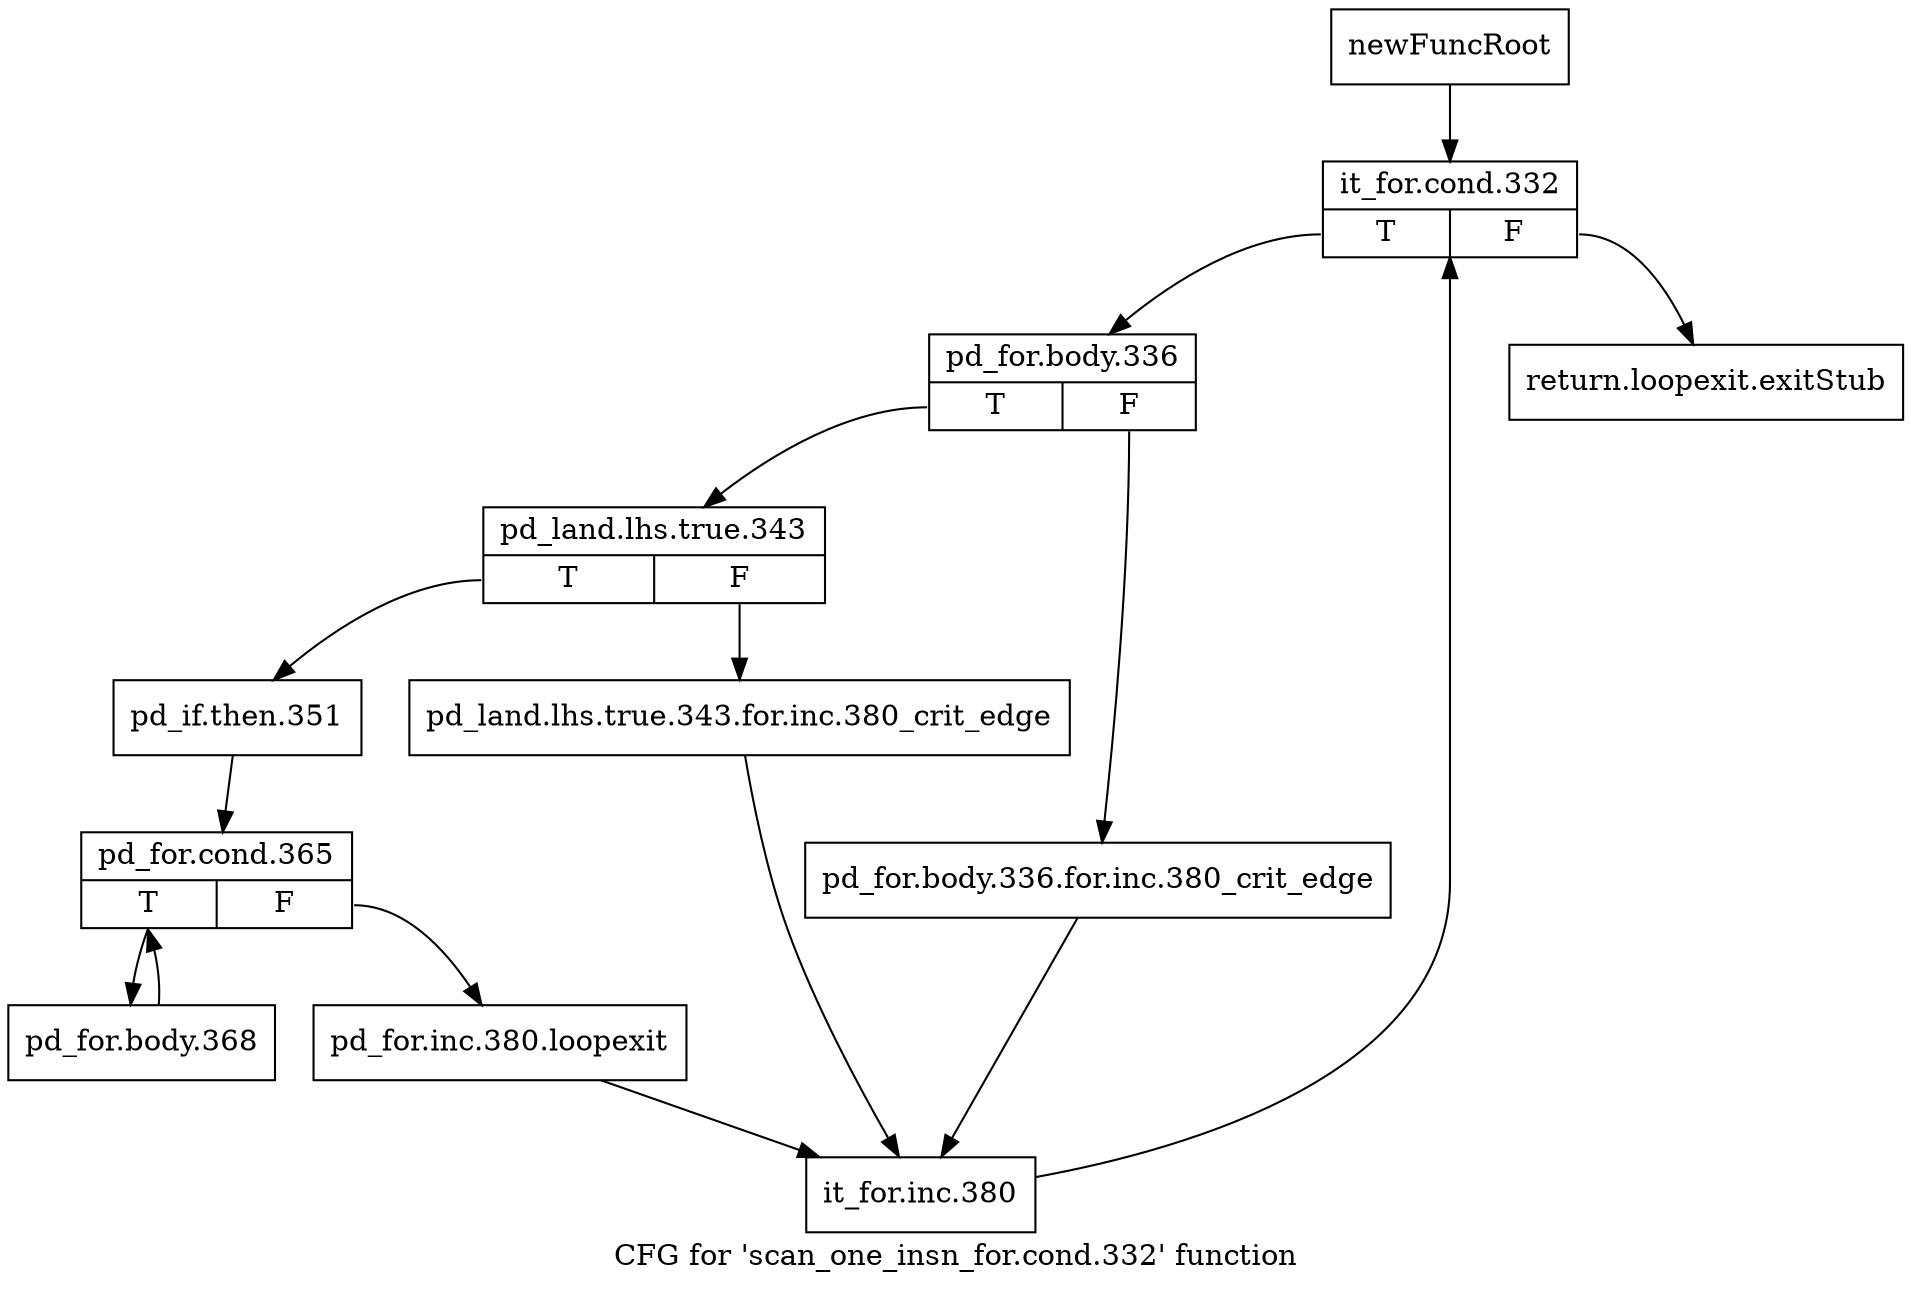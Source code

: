 digraph "CFG for 'scan_one_insn_for.cond.332' function" {
	label="CFG for 'scan_one_insn_for.cond.332' function";

	Node0xb9a5db0 [shape=record,label="{newFuncRoot}"];
	Node0xb9a5db0 -> Node0xb9a5e50;
	Node0xb9a5e00 [shape=record,label="{return.loopexit.exitStub}"];
	Node0xb9a5e50 [shape=record,label="{it_for.cond.332|{<s0>T|<s1>F}}"];
	Node0xb9a5e50:s0 -> Node0xb9a5ea0;
	Node0xb9a5e50:s1 -> Node0xb9a5e00;
	Node0xb9a5ea0 [shape=record,label="{pd_for.body.336|{<s0>T|<s1>F}}"];
	Node0xb9a5ea0:s0 -> Node0xb9a5f40;
	Node0xb9a5ea0:s1 -> Node0xb9a5ef0;
	Node0xb9a5ef0 [shape=record,label="{pd_for.body.336.for.inc.380_crit_edge}"];
	Node0xb9a5ef0 -> Node0xb9a60d0;
	Node0xb9a5f40 [shape=record,label="{pd_land.lhs.true.343|{<s0>T|<s1>F}}"];
	Node0xb9a5f40:s0 -> Node0xb9a5fe0;
	Node0xb9a5f40:s1 -> Node0xb9a5f90;
	Node0xb9a5f90 [shape=record,label="{pd_land.lhs.true.343.for.inc.380_crit_edge}"];
	Node0xb9a5f90 -> Node0xb9a60d0;
	Node0xb9a5fe0 [shape=record,label="{pd_if.then.351}"];
	Node0xb9a5fe0 -> Node0xb9a6030;
	Node0xb9a6030 [shape=record,label="{pd_for.cond.365|{<s0>T|<s1>F}}"];
	Node0xb9a6030:s0 -> Node0xb9a6120;
	Node0xb9a6030:s1 -> Node0xb9a6080;
	Node0xb9a6080 [shape=record,label="{pd_for.inc.380.loopexit}"];
	Node0xb9a6080 -> Node0xb9a60d0;
	Node0xb9a60d0 [shape=record,label="{it_for.inc.380}"];
	Node0xb9a60d0 -> Node0xb9a5e50;
	Node0xb9a6120 [shape=record,label="{pd_for.body.368}"];
	Node0xb9a6120 -> Node0xb9a6030;
}
